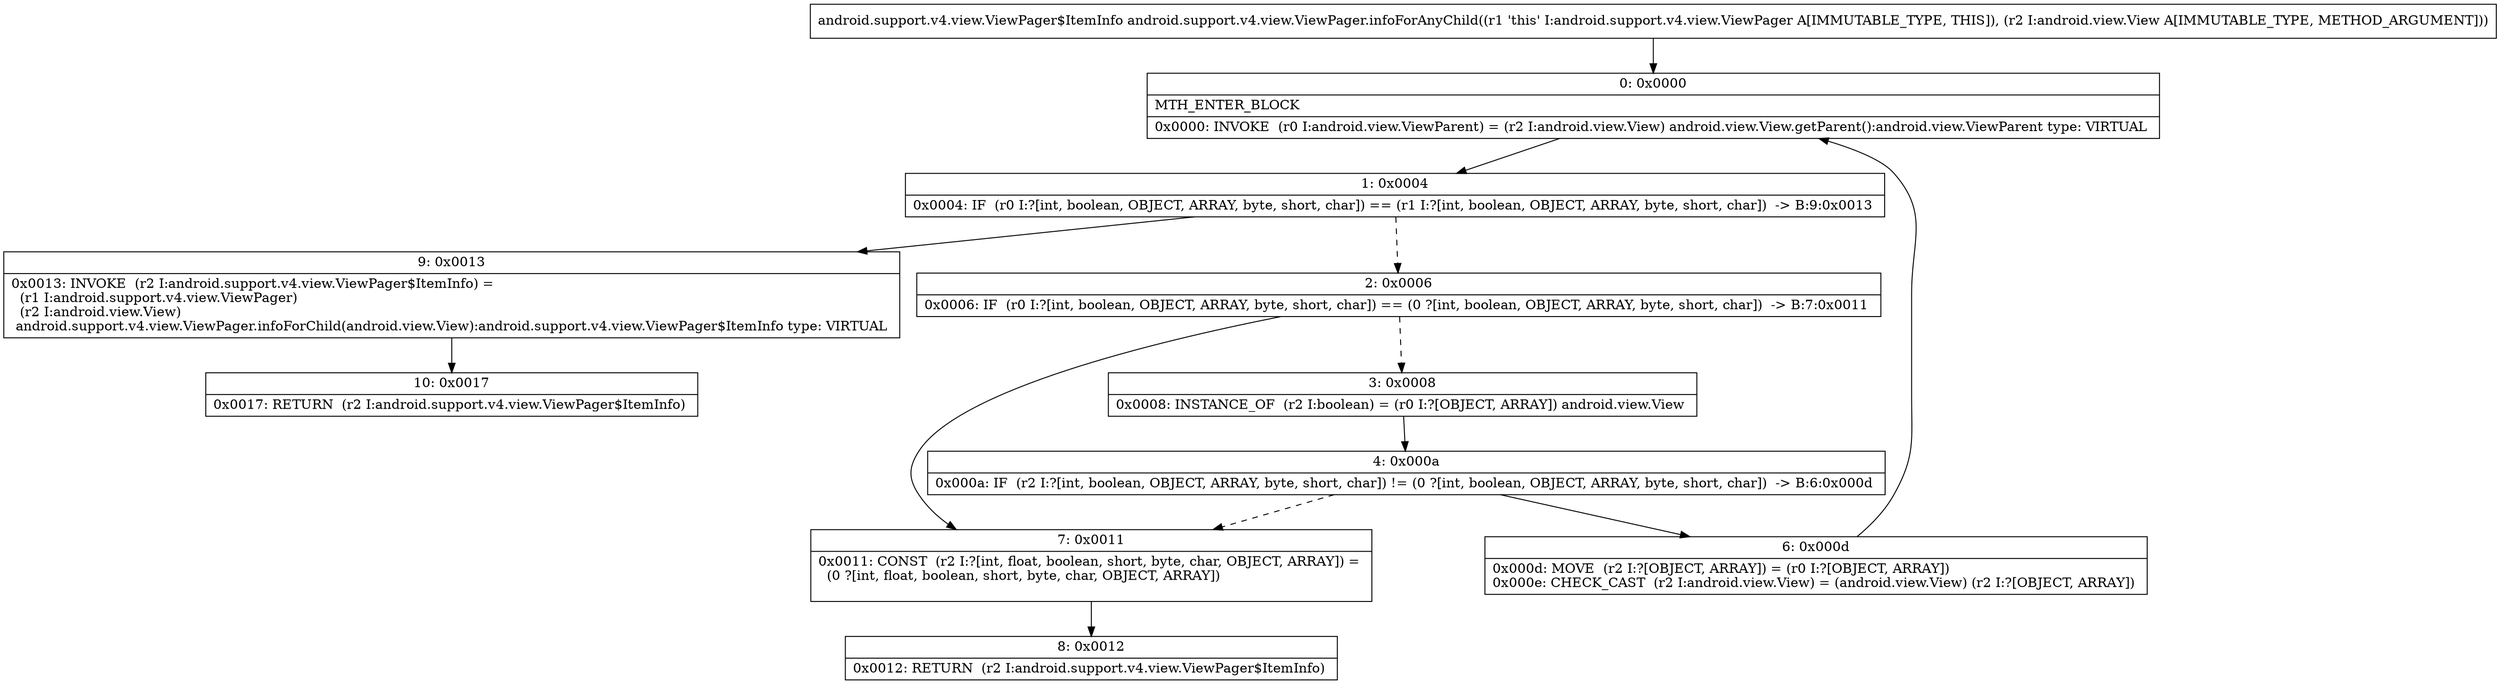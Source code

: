 digraph "CFG forandroid.support.v4.view.ViewPager.infoForAnyChild(Landroid\/view\/View;)Landroid\/support\/v4\/view\/ViewPager$ItemInfo;" {
Node_0 [shape=record,label="{0\:\ 0x0000|MTH_ENTER_BLOCK\l|0x0000: INVOKE  (r0 I:android.view.ViewParent) = (r2 I:android.view.View) android.view.View.getParent():android.view.ViewParent type: VIRTUAL \l}"];
Node_1 [shape=record,label="{1\:\ 0x0004|0x0004: IF  (r0 I:?[int, boolean, OBJECT, ARRAY, byte, short, char]) == (r1 I:?[int, boolean, OBJECT, ARRAY, byte, short, char])  \-\> B:9:0x0013 \l}"];
Node_2 [shape=record,label="{2\:\ 0x0006|0x0006: IF  (r0 I:?[int, boolean, OBJECT, ARRAY, byte, short, char]) == (0 ?[int, boolean, OBJECT, ARRAY, byte, short, char])  \-\> B:7:0x0011 \l}"];
Node_3 [shape=record,label="{3\:\ 0x0008|0x0008: INSTANCE_OF  (r2 I:boolean) = (r0 I:?[OBJECT, ARRAY]) android.view.View \l}"];
Node_4 [shape=record,label="{4\:\ 0x000a|0x000a: IF  (r2 I:?[int, boolean, OBJECT, ARRAY, byte, short, char]) != (0 ?[int, boolean, OBJECT, ARRAY, byte, short, char])  \-\> B:6:0x000d \l}"];
Node_6 [shape=record,label="{6\:\ 0x000d|0x000d: MOVE  (r2 I:?[OBJECT, ARRAY]) = (r0 I:?[OBJECT, ARRAY]) \l0x000e: CHECK_CAST  (r2 I:android.view.View) = (android.view.View) (r2 I:?[OBJECT, ARRAY]) \l}"];
Node_7 [shape=record,label="{7\:\ 0x0011|0x0011: CONST  (r2 I:?[int, float, boolean, short, byte, char, OBJECT, ARRAY]) = \l  (0 ?[int, float, boolean, short, byte, char, OBJECT, ARRAY])\l \l}"];
Node_8 [shape=record,label="{8\:\ 0x0012|0x0012: RETURN  (r2 I:android.support.v4.view.ViewPager$ItemInfo) \l}"];
Node_9 [shape=record,label="{9\:\ 0x0013|0x0013: INVOKE  (r2 I:android.support.v4.view.ViewPager$ItemInfo) = \l  (r1 I:android.support.v4.view.ViewPager)\l  (r2 I:android.view.View)\l android.support.v4.view.ViewPager.infoForChild(android.view.View):android.support.v4.view.ViewPager$ItemInfo type: VIRTUAL \l}"];
Node_10 [shape=record,label="{10\:\ 0x0017|0x0017: RETURN  (r2 I:android.support.v4.view.ViewPager$ItemInfo) \l}"];
MethodNode[shape=record,label="{android.support.v4.view.ViewPager$ItemInfo android.support.v4.view.ViewPager.infoForAnyChild((r1 'this' I:android.support.v4.view.ViewPager A[IMMUTABLE_TYPE, THIS]), (r2 I:android.view.View A[IMMUTABLE_TYPE, METHOD_ARGUMENT])) }"];
MethodNode -> Node_0;
Node_0 -> Node_1;
Node_1 -> Node_2[style=dashed];
Node_1 -> Node_9;
Node_2 -> Node_3[style=dashed];
Node_2 -> Node_7;
Node_3 -> Node_4;
Node_4 -> Node_6;
Node_4 -> Node_7[style=dashed];
Node_6 -> Node_0;
Node_7 -> Node_8;
Node_9 -> Node_10;
}

